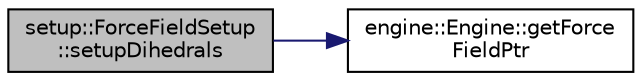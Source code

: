 digraph "setup::ForceFieldSetup::setupDihedrals"
{
 // LATEX_PDF_SIZE
  edge [fontname="Helvetica",fontsize="10",labelfontname="Helvetica",labelfontsize="10"];
  node [fontname="Helvetica",fontsize="10",shape=record];
  rankdir="LR";
  Node1 [label="setup::ForceFieldSetup\l::setupDihedrals",height=0.2,width=0.4,color="black", fillcolor="grey75", style="filled", fontcolor="black",tooltip="setup all dihedrals for force field"];
  Node1 -> Node2 [color="midnightblue",fontsize="10",style="solid",fontname="Helvetica"];
  Node2 [label="engine::Engine::getForce\lFieldPtr",height=0.2,width=0.4,color="black", fillcolor="white", style="filled",URL="$classengine_1_1Engine.html#ad78edd77c97a4dadddbf7c93a64678b8",tooltip=" "];
}
